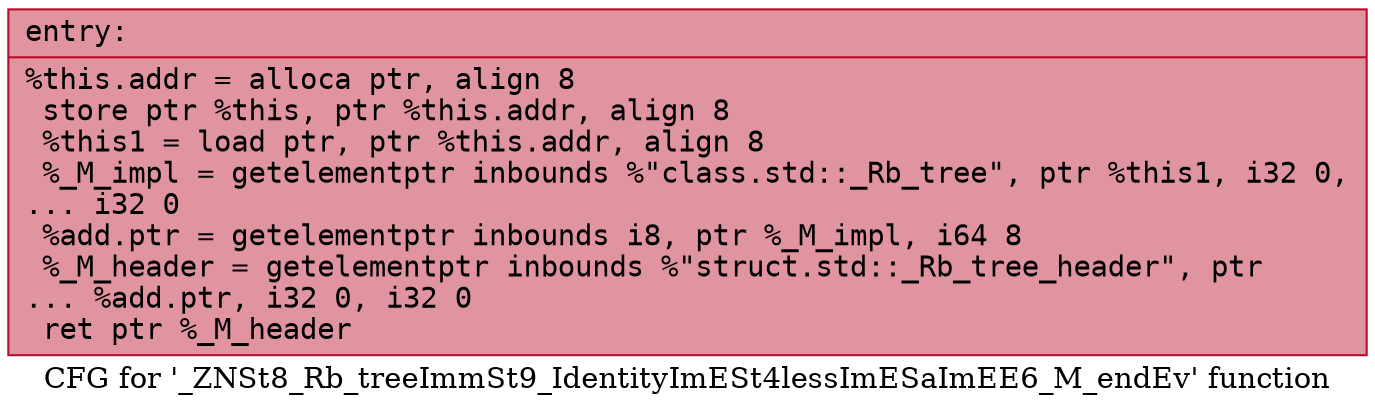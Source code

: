 digraph "CFG for '_ZNSt8_Rb_treeImmSt9_IdentityImESt4lessImESaImEE6_M_endEv' function" {
	label="CFG for '_ZNSt8_Rb_treeImmSt9_IdentityImESt4lessImESaImEE6_M_endEv' function";

	Node0x56346574aba0 [shape=record,color="#b70d28ff", style=filled, fillcolor="#b70d2870" fontname="Courier",label="{entry:\l|  %this.addr = alloca ptr, align 8\l  store ptr %this, ptr %this.addr, align 8\l  %this1 = load ptr, ptr %this.addr, align 8\l  %_M_impl = getelementptr inbounds %\"class.std::_Rb_tree\", ptr %this1, i32 0,\l... i32 0\l  %add.ptr = getelementptr inbounds i8, ptr %_M_impl, i64 8\l  %_M_header = getelementptr inbounds %\"struct.std::_Rb_tree_header\", ptr\l... %add.ptr, i32 0, i32 0\l  ret ptr %_M_header\l}"];
}
